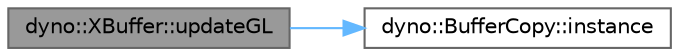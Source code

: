 digraph "dyno::XBuffer::updateGL"
{
 // LATEX_PDF_SIZE
  bgcolor="transparent";
  edge [fontname=Helvetica,fontsize=10,labelfontname=Helvetica,labelfontsize=10];
  node [fontname=Helvetica,fontsize=10,shape=box,height=0.2,width=0.4];
  rankdir="LR";
  Node1 [id="Node000001",label="dyno::XBuffer::updateGL",height=0.2,width=0.4,color="gray40", fillcolor="grey60", style="filled", fontcolor="black",tooltip=" "];
  Node1 -> Node2 [id="edge1_Node000001_Node000002",color="steelblue1",style="solid",tooltip=" "];
  Node2 [id="Node000002",label="dyno::BufferCopy::instance",height=0.2,width=0.4,color="grey40", fillcolor="white", style="filled",URL="$classdyno_1_1_buffer_copy.html#a6f0e2c3874d278ae5a263017cddcb7c5",tooltip=" "];
}
